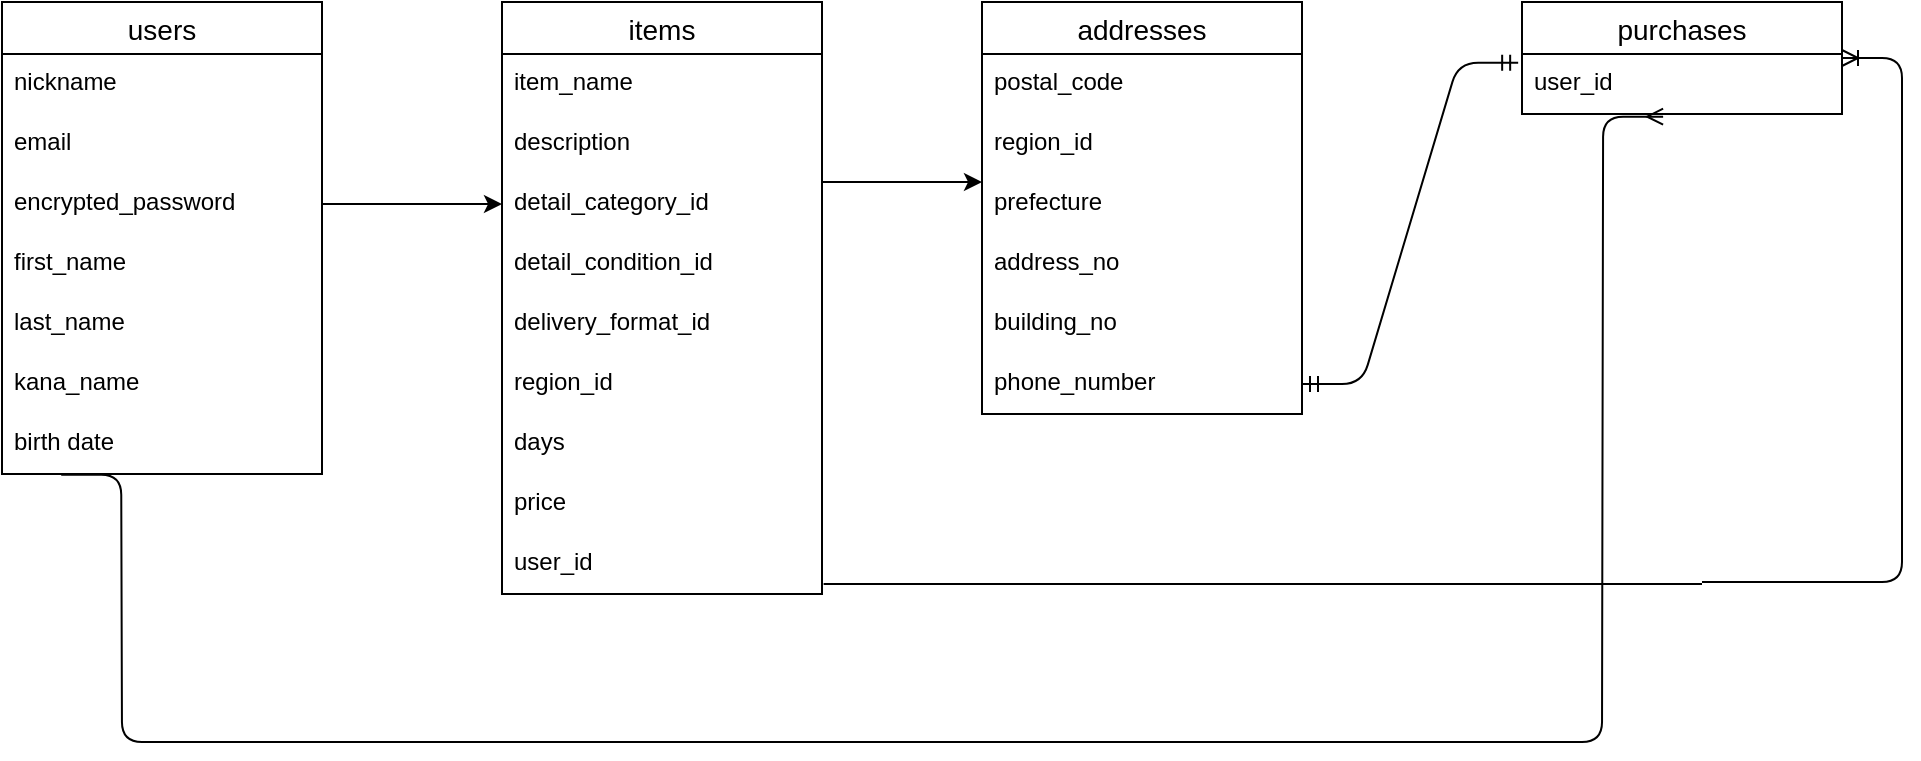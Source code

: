 <mxfile>
    <diagram id="CXrThuM3zHmXErvlDLiX" name="Page-1">
        <mxGraphModel dx="580" dy="682" grid="1" gridSize="10" guides="1" tooltips="1" connect="1" arrows="1" fold="1" page="1" pageScale="1" pageWidth="850" pageHeight="1100" math="0" shadow="0">
            <root>
                <mxCell id="0"/>
                <mxCell id="1" parent="0"/>
                <mxCell id="Eyf0Q6As7cKRNiY6Ln8u-2" value="users" style="swimlane;fontStyle=0;childLayout=stackLayout;horizontal=1;startSize=26;horizontalStack=0;resizeParent=1;resizeParentMax=0;resizeLast=0;collapsible=1;marginBottom=0;align=center;fontSize=14;" parent="1" vertex="1">
                    <mxGeometry y="110" width="160" height="236" as="geometry"/>
                </mxCell>
                <mxCell id="Eyf0Q6As7cKRNiY6Ln8u-4" value="nickname" style="text;strokeColor=none;fillColor=none;spacingLeft=4;spacingRight=4;overflow=hidden;rotatable=0;points=[[0,0.5],[1,0.5]];portConstraint=eastwest;fontSize=12;" parent="Eyf0Q6As7cKRNiY6Ln8u-2" vertex="1">
                    <mxGeometry y="26" width="160" height="30" as="geometry"/>
                </mxCell>
                <mxCell id="Eyf0Q6As7cKRNiY6Ln8u-5" value="email" style="text;strokeColor=none;fillColor=none;spacingLeft=4;spacingRight=4;overflow=hidden;rotatable=0;points=[[0,0.5],[1,0.5]];portConstraint=eastwest;fontSize=12;" parent="Eyf0Q6As7cKRNiY6Ln8u-2" vertex="1">
                    <mxGeometry y="56" width="160" height="30" as="geometry"/>
                </mxCell>
                <mxCell id="Eyf0Q6As7cKRNiY6Ln8u-6" value="encrypted_password" style="text;strokeColor=none;fillColor=none;spacingLeft=4;spacingRight=4;overflow=hidden;rotatable=0;points=[[0,0.5],[1,0.5]];portConstraint=eastwest;fontSize=12;" parent="Eyf0Q6As7cKRNiY6Ln8u-2" vertex="1">
                    <mxGeometry y="86" width="160" height="30" as="geometry"/>
                </mxCell>
                <mxCell id="Eyf0Q6As7cKRNiY6Ln8u-7" value="first_name   " style="text;strokeColor=none;fillColor=none;spacingLeft=4;spacingRight=4;overflow=hidden;rotatable=0;points=[[0,0.5],[1,0.5]];portConstraint=eastwest;fontSize=12;" parent="Eyf0Q6As7cKRNiY6Ln8u-2" vertex="1">
                    <mxGeometry y="116" width="160" height="30" as="geometry"/>
                </mxCell>
                <mxCell id="2" value="last_name" style="text;strokeColor=none;fillColor=none;spacingLeft=4;spacingRight=4;overflow=hidden;rotatable=0;points=[[0,0.5],[1,0.5]];portConstraint=eastwest;fontSize=12;" parent="Eyf0Q6As7cKRNiY6Ln8u-2" vertex="1">
                    <mxGeometry y="146" width="160" height="30" as="geometry"/>
                </mxCell>
                <mxCell id="Eyf0Q6As7cKRNiY6Ln8u-8" value="kana_name" style="text;strokeColor=none;fillColor=none;spacingLeft=4;spacingRight=4;overflow=hidden;rotatable=0;points=[[0,0.5],[1,0.5]];portConstraint=eastwest;fontSize=12;" parent="Eyf0Q6As7cKRNiY6Ln8u-2" vertex="1">
                    <mxGeometry y="176" width="160" height="30" as="geometry"/>
                </mxCell>
                <mxCell id="Eyf0Q6As7cKRNiY6Ln8u-9" value="birth date" style="text;strokeColor=none;fillColor=none;spacingLeft=4;spacingRight=4;overflow=hidden;rotatable=0;points=[[0,0.5],[1,0.5]];portConstraint=eastwest;fontSize=12;" parent="Eyf0Q6As7cKRNiY6Ln8u-2" vertex="1">
                    <mxGeometry y="206" width="160" height="30" as="geometry"/>
                </mxCell>
                <mxCell id="Eyf0Q6As7cKRNiY6Ln8u-10" value="items" style="swimlane;fontStyle=0;childLayout=stackLayout;horizontal=1;startSize=26;horizontalStack=0;resizeParent=1;resizeParentMax=0;resizeLast=0;collapsible=1;marginBottom=0;align=center;fontSize=14;" parent="1" vertex="1">
                    <mxGeometry x="250" y="110" width="160" height="296" as="geometry"/>
                </mxCell>
                <mxCell id="Eyf0Q6As7cKRNiY6Ln8u-11" value="item_name" style="text;strokeColor=none;fillColor=none;spacingLeft=4;spacingRight=4;overflow=hidden;rotatable=0;points=[[0,0.5],[1,0.5]];portConstraint=eastwest;fontSize=12;" parent="Eyf0Q6As7cKRNiY6Ln8u-10" vertex="1">
                    <mxGeometry y="26" width="160" height="30" as="geometry"/>
                </mxCell>
                <mxCell id="Eyf0Q6As7cKRNiY6Ln8u-12" value="description" style="text;strokeColor=none;fillColor=none;spacingLeft=4;spacingRight=4;overflow=hidden;rotatable=0;points=[[0,0.5],[1,0.5]];portConstraint=eastwest;fontSize=12;" parent="Eyf0Q6As7cKRNiY6Ln8u-10" vertex="1">
                    <mxGeometry y="56" width="160" height="30" as="geometry"/>
                </mxCell>
                <mxCell id="Eyf0Q6As7cKRNiY6Ln8u-13" value="detail_category_id" style="text;strokeColor=none;fillColor=none;spacingLeft=4;spacingRight=4;overflow=hidden;rotatable=0;points=[[0,0.5],[1,0.5]];portConstraint=eastwest;fontSize=12;" parent="Eyf0Q6As7cKRNiY6Ln8u-10" vertex="1">
                    <mxGeometry y="86" width="160" height="30" as="geometry"/>
                </mxCell>
                <mxCell id="Eyf0Q6As7cKRNiY6Ln8u-14" value="detail_condition_id" style="text;strokeColor=none;fillColor=none;spacingLeft=4;spacingRight=4;overflow=hidden;rotatable=0;points=[[0,0.5],[1,0.5]];portConstraint=eastwest;fontSize=12;" parent="Eyf0Q6As7cKRNiY6Ln8u-10" vertex="1">
                    <mxGeometry y="116" width="160" height="30" as="geometry"/>
                </mxCell>
                <mxCell id="3" value="delivery_format_id" style="text;strokeColor=none;fillColor=none;spacingLeft=4;spacingRight=4;overflow=hidden;rotatable=0;points=[[0,0.5],[1,0.5]];portConstraint=eastwest;fontSize=12;" parent="Eyf0Q6As7cKRNiY6Ln8u-10" vertex="1">
                    <mxGeometry y="146" width="160" height="30" as="geometry"/>
                </mxCell>
                <mxCell id="4" value="region_id" style="text;strokeColor=none;fillColor=none;spacingLeft=4;spacingRight=4;overflow=hidden;rotatable=0;points=[[0,0.5],[1,0.5]];portConstraint=eastwest;fontSize=12;" parent="Eyf0Q6As7cKRNiY6Ln8u-10" vertex="1">
                    <mxGeometry y="176" width="160" height="30" as="geometry"/>
                </mxCell>
                <mxCell id="5" value="days" style="text;strokeColor=none;fillColor=none;spacingLeft=4;spacingRight=4;overflow=hidden;rotatable=0;points=[[0,0.5],[1,0.5]];portConstraint=eastwest;fontSize=12;" parent="Eyf0Q6As7cKRNiY6Ln8u-10" vertex="1">
                    <mxGeometry y="206" width="160" height="30" as="geometry"/>
                </mxCell>
                <mxCell id="Eyf0Q6As7cKRNiY6Ln8u-16" value="price" style="text;strokeColor=none;fillColor=none;spacingLeft=4;spacingRight=4;overflow=hidden;rotatable=0;points=[[0,0.5],[1,0.5]];portConstraint=eastwest;fontSize=12;" parent="Eyf0Q6As7cKRNiY6Ln8u-10" vertex="1">
                    <mxGeometry y="236" width="160" height="30" as="geometry"/>
                </mxCell>
                <mxCell id="Eyf0Q6As7cKRNiY6Ln8u-29" value="user_id" style="text;strokeColor=none;fillColor=none;spacingLeft=4;spacingRight=4;overflow=hidden;rotatable=0;points=[[0,0.5],[1,0.5]];portConstraint=eastwest;fontSize=12;" parent="Eyf0Q6As7cKRNiY6Ln8u-10" vertex="1">
                    <mxGeometry y="266" width="160" height="30" as="geometry"/>
                </mxCell>
                <mxCell id="6" value="addresses" style="swimlane;fontStyle=0;childLayout=stackLayout;horizontal=1;startSize=26;horizontalStack=0;resizeParent=1;resizeParentMax=0;resizeLast=0;collapsible=1;marginBottom=0;align=center;fontSize=14;" parent="1" vertex="1">
                    <mxGeometry x="490" y="110" width="160" height="206" as="geometry"/>
                </mxCell>
                <mxCell id="7" value="postal_code" style="text;strokeColor=none;fillColor=none;spacingLeft=4;spacingRight=4;overflow=hidden;rotatable=0;points=[[0,0.5],[1,0.5]];portConstraint=eastwest;fontSize=12;" parent="6" vertex="1">
                    <mxGeometry y="26" width="160" height="30" as="geometry"/>
                </mxCell>
                <mxCell id="8" value="region_id" style="text;strokeColor=none;fillColor=none;spacingLeft=4;spacingRight=4;overflow=hidden;rotatable=0;points=[[0,0.5],[1,0.5]];portConstraint=eastwest;fontSize=12;" parent="6" vertex="1">
                    <mxGeometry y="56" width="160" height="30" as="geometry"/>
                </mxCell>
                <mxCell id="9" value="prefecture" style="text;strokeColor=none;fillColor=none;spacingLeft=4;spacingRight=4;overflow=hidden;rotatable=0;points=[[0,0.5],[1,0.5]];portConstraint=eastwest;fontSize=12;" parent="6" vertex="1">
                    <mxGeometry y="86" width="160" height="30" as="geometry"/>
                </mxCell>
                <mxCell id="10" value="address_no" style="text;strokeColor=none;fillColor=none;spacingLeft=4;spacingRight=4;overflow=hidden;rotatable=0;points=[[0,0.5],[1,0.5]];portConstraint=eastwest;fontSize=12;" parent="6" vertex="1">
                    <mxGeometry y="116" width="160" height="30" as="geometry"/>
                </mxCell>
                <mxCell id="11" value="building_no" style="text;strokeColor=none;fillColor=none;spacingLeft=4;spacingRight=4;overflow=hidden;rotatable=0;points=[[0,0.5],[1,0.5]];portConstraint=eastwest;fontSize=12;" parent="6" vertex="1">
                    <mxGeometry y="146" width="160" height="30" as="geometry"/>
                </mxCell>
                <mxCell id="12" value="phone_number" style="text;strokeColor=none;fillColor=none;spacingLeft=4;spacingRight=4;overflow=hidden;rotatable=0;points=[[0,0.5],[1,0.5]];portConstraint=eastwest;fontSize=12;" parent="6" vertex="1">
                    <mxGeometry y="176" width="160" height="30" as="geometry"/>
                </mxCell>
                <mxCell id="16" value="purchases" style="swimlane;fontStyle=0;childLayout=stackLayout;horizontal=1;startSize=26;horizontalStack=0;resizeParent=1;resizeParentMax=0;resizeLast=0;collapsible=1;marginBottom=0;align=center;fontSize=14;" parent="1" vertex="1">
                    <mxGeometry x="760" y="110" width="160" height="56" as="geometry"/>
                </mxCell>
                <mxCell id="17" value="user_id" style="text;strokeColor=none;fillColor=none;spacingLeft=4;spacingRight=4;overflow=hidden;rotatable=0;points=[[0,0.5],[1,0.5]];portConstraint=eastwest;fontSize=12;" parent="16" vertex="1">
                    <mxGeometry y="26" width="160" height="30" as="geometry"/>
                </mxCell>
                <mxCell id="25" style="edgeStyle=none;html=1;exitX=1;exitY=0.5;exitDx=0;exitDy=0;entryX=0;entryY=0.5;entryDx=0;entryDy=0;" parent="1" source="Eyf0Q6As7cKRNiY6Ln8u-6" target="Eyf0Q6As7cKRNiY6Ln8u-13" edge="1">
                    <mxGeometry relative="1" as="geometry"/>
                </mxCell>
                <mxCell id="26" style="edgeStyle=none;html=1;exitX=1;exitY=0.5;exitDx=0;exitDy=0;" parent="1" edge="1">
                    <mxGeometry relative="1" as="geometry">
                        <mxPoint x="410" y="200" as="sourcePoint"/>
                        <mxPoint x="490" y="200" as="targetPoint"/>
                    </mxGeometry>
                </mxCell>
                <mxCell id="31" value="" style="edgeStyle=entityRelationEdgeStyle;fontSize=12;html=1;endArrow=none;exitX=0.185;exitY=1.011;exitDx=0;exitDy=0;exitPerimeter=0;endFill=0;" parent="1" source="Eyf0Q6As7cKRNiY6Ln8u-9" edge="1">
                    <mxGeometry width="100" height="100" relative="1" as="geometry">
                        <mxPoint x="290" y="390" as="sourcePoint"/>
                        <mxPoint x="90" y="480" as="targetPoint"/>
                    </mxGeometry>
                </mxCell>
                <mxCell id="33" value="" style="endArrow=none;html=1;rounded=0;" parent="1" edge="1">
                    <mxGeometry relative="1" as="geometry">
                        <mxPoint x="70" y="480" as="sourcePoint"/>
                        <mxPoint x="780" y="480" as="targetPoint"/>
                    </mxGeometry>
                </mxCell>
                <mxCell id="34" value="" style="edgeStyle=entityRelationEdgeStyle;fontSize=12;html=1;endArrow=ERmany;entryX=0.441;entryY=1.045;entryDx=0;entryDy=0;entryPerimeter=0;" parent="1" target="17" edge="1">
                    <mxGeometry width="100" height="100" relative="1" as="geometry">
                        <mxPoint x="770" y="480" as="sourcePoint"/>
                        <mxPoint x="730" y="290" as="targetPoint"/>
                    </mxGeometry>
                </mxCell>
                <mxCell id="35" value="" style="edgeStyle=entityRelationEdgeStyle;fontSize=12;html=1;endArrow=ERmandOne;startArrow=ERmandOne;entryX=-0.012;entryY=0.145;entryDx=0;entryDy=0;entryPerimeter=0;" parent="1" source="12" target="17" edge="1">
                    <mxGeometry width="100" height="100" relative="1" as="geometry">
                        <mxPoint x="460" y="390" as="sourcePoint"/>
                        <mxPoint x="560" y="290" as="targetPoint"/>
                    </mxGeometry>
                </mxCell>
                <mxCell id="36" value="" style="edgeStyle=entityRelationEdgeStyle;fontSize=12;html=1;endArrow=none;exitX=1.005;exitY=0.833;exitDx=0;exitDy=0;exitPerimeter=0;endFill=0;" edge="1" parent="1" source="Eyf0Q6As7cKRNiY6Ln8u-29">
                    <mxGeometry width="100" height="100" relative="1" as="geometry">
                        <mxPoint x="470" y="370" as="sourcePoint"/>
                        <mxPoint x="850" y="401" as="targetPoint"/>
                    </mxGeometry>
                </mxCell>
                <mxCell id="37" value="" style="edgeStyle=entityRelationEdgeStyle;fontSize=12;html=1;endArrow=ERoneToMany;" edge="1" parent="1" target="16">
                    <mxGeometry width="100" height="100" relative="1" as="geometry">
                        <mxPoint x="850" y="400" as="sourcePoint"/>
                        <mxPoint x="980" y="140" as="targetPoint"/>
                    </mxGeometry>
                </mxCell>
            </root>
        </mxGraphModel>
    </diagram>
</mxfile>
